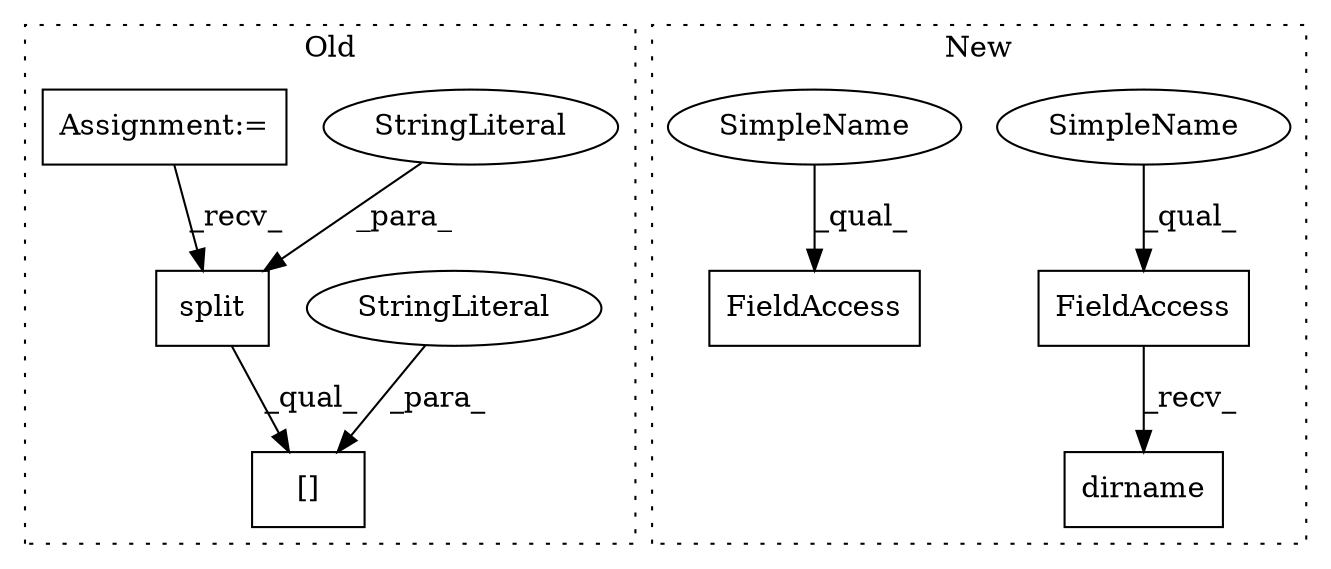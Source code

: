 digraph G {
subgraph cluster0 {
1 [label="split" a="32" s="43274,43283" l="6,1" shape="box"];
3 [label="[]" a="2" s="43246,43305" l="39,1" shape="box"];
5 [label="StringLiteral" a="45" s="43280" l="3" shape="ellipse"];
6 [label="StringLiteral" a="45" s="43285" l="20" shape="ellipse"];
7 [label="Assignment:=" a="7" s="43067" l="8" shape="box"];
label = "Old";
style="dotted";
}
subgraph cluster1 {
2 [label="dirname" a="32" s="43245,43261" l="8,1" shape="box"];
4 [label="FieldAccess" a="22" s="43237" l="7" shape="box"];
8 [label="FieldAccess" a="22" s="43220" l="7" shape="box"];
9 [label="SimpleName" a="42" s="43237" l="2" shape="ellipse"];
10 [label="SimpleName" a="42" s="43220" l="2" shape="ellipse"];
label = "New";
style="dotted";
}
1 -> 3 [label="_qual_"];
4 -> 2 [label="_recv_"];
5 -> 1 [label="_para_"];
6 -> 3 [label="_para_"];
7 -> 1 [label="_recv_"];
9 -> 4 [label="_qual_"];
10 -> 8 [label="_qual_"];
}